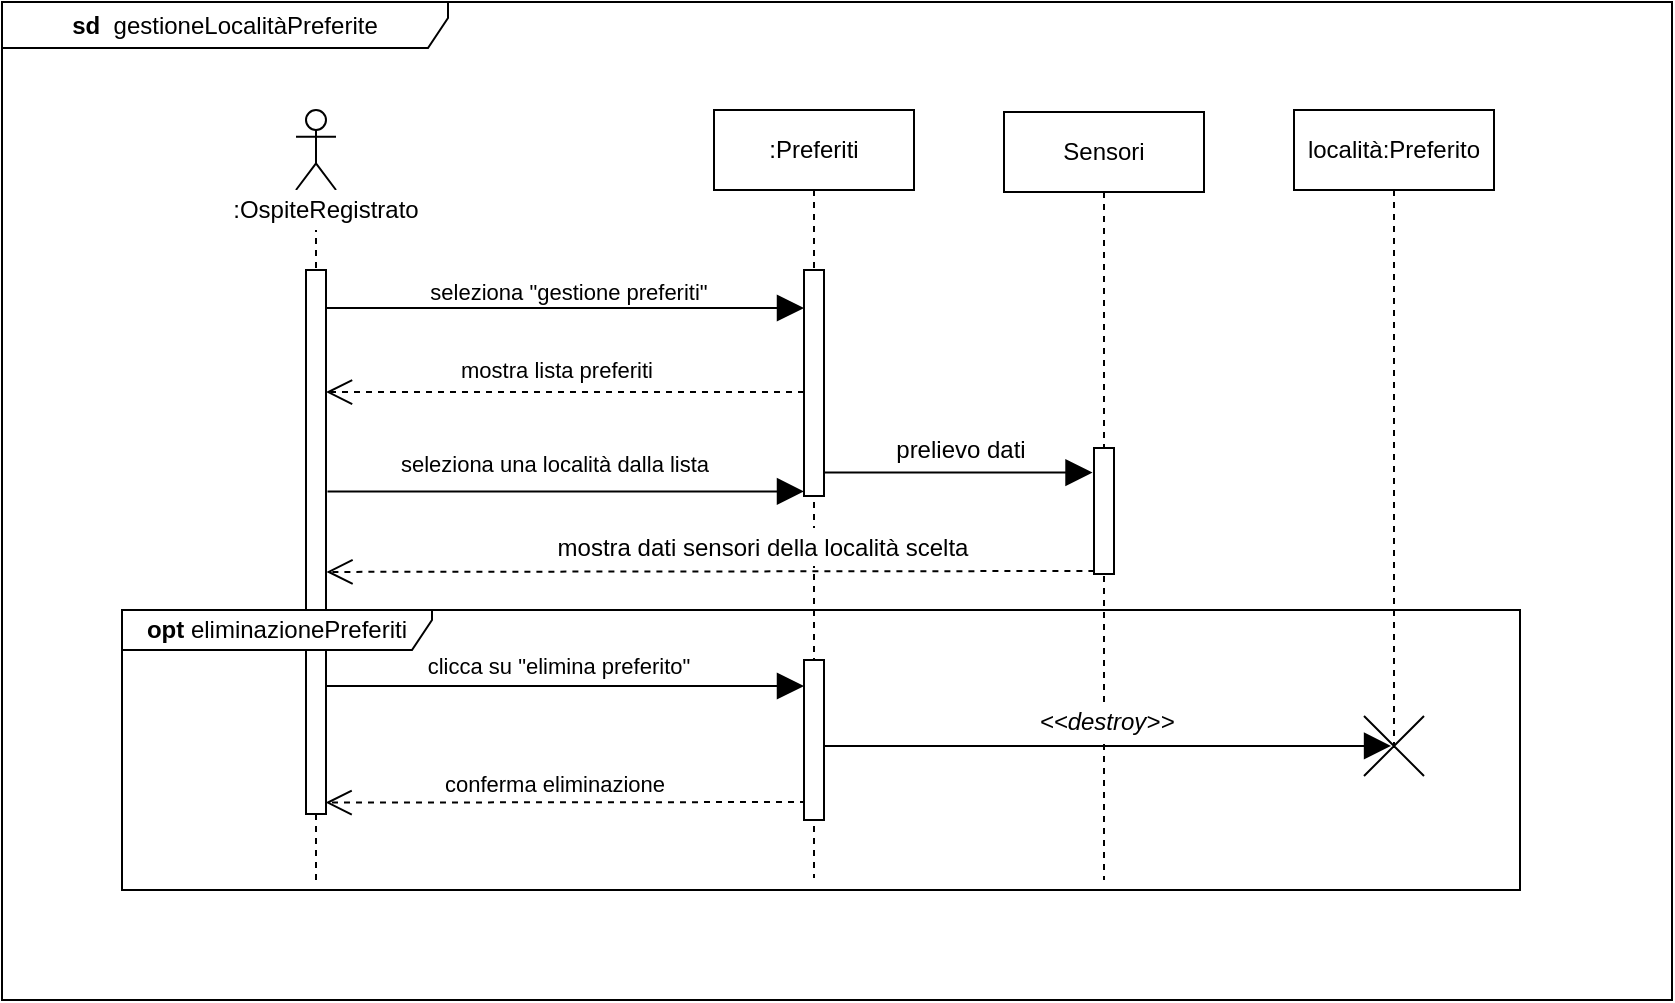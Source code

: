 <mxfile version="13.9.9" type="device"><diagram id="MIO8tU1UEvl1B__BIQpK" name="Page-1"><mxGraphModel dx="1252" dy="2094" grid="1" gridSize="1" guides="1" tooltips="1" connect="1" arrows="1" fold="1" page="0" pageScale="1" pageWidth="827" pageHeight="1169" math="0" shadow="0"><root><mxCell id="0"/><mxCell id="1" parent="0"/><mxCell id="q9aOskRqIZFYu2ceLTKD-2" value="Sensori" style="shape=umlLifeline;perimeter=lifelinePerimeter;whiteSpace=wrap;html=1;container=1;collapsible=0;recursiveResize=0;outlineConnect=0;" parent="1" vertex="1"><mxGeometry x="396" y="-1292" width="100" height="384" as="geometry"/></mxCell><mxCell id="q9aOskRqIZFYu2ceLTKD-4" value="" style="html=1;points=[];perimeter=orthogonalPerimeter;" parent="q9aOskRqIZFYu2ceLTKD-2" vertex="1"><mxGeometry x="45" y="168" width="10" height="63" as="geometry"/></mxCell><mxCell id="Sz6Ojr8n0gIIrq_v7E52-6" value="" style="endArrow=open;dashed=1;endFill=0;endSize=11;html=1;entryX=0.978;entryY=0.979;entryDx=0;entryDy=0;entryPerimeter=0;" parent="1" target="biBlbflUzNOPunbcJSMS-5" edge="1"><mxGeometry width="160" relative="1" as="geometry"><mxPoint x="297" y="-947" as="sourcePoint"/><mxPoint x="60" y="-947" as="targetPoint"/><Array as="points"/></mxGeometry></mxCell><mxCell id="ORToput19fKV2EuOsulp-1" value="&lt;b&gt;sd&amp;nbsp; &lt;/b&gt;gestioneLocalitàPreferite" style="shape=umlFrame;whiteSpace=wrap;html=1;width=223;height=23;" parent="1" vertex="1"><mxGeometry x="-105" y="-1347" width="835" height="499" as="geometry"/></mxCell><mxCell id="Sz6Ojr8n0gIIrq_v7E52-9" value="" style="endArrow=block;html=1;endFill=1;endSize=11;entryX=0.451;entryY=0.498;entryDx=0;entryDy=0;entryPerimeter=0;" parent="1" source="biBlbflUzNOPunbcJSMS-2" target="q9aOskRqIZFYu2ceLTKD-3" edge="1"><mxGeometry width="50" height="50" relative="1" as="geometry"><mxPoint x="307" y="-977" as="sourcePoint"/><mxPoint x="503" y="-977" as="targetPoint"/></mxGeometry></mxCell><mxCell id="Sz6Ojr8n0gIIrq_v7E52-4" value="" style="endArrow=block;html=1;endFill=1;endSize=11;" parent="1" edge="1"><mxGeometry width="50" height="50" relative="1" as="geometry"><mxPoint x="56" y="-1005" as="sourcePoint"/><mxPoint x="296" y="-1005" as="targetPoint"/></mxGeometry></mxCell><mxCell id="biBlbflUzNOPunbcJSMS-14" value="" style="endArrow=open;dashed=1;endFill=0;endSize=11;html=1;exitX=0;exitY=0.54;exitDx=0;exitDy=0;exitPerimeter=0;" parent="1" source="biBlbflUzNOPunbcJSMS-8" target="biBlbflUzNOPunbcJSMS-5" edge="1"><mxGeometry width="160" relative="1" as="geometry"><mxPoint x="292.6" y="-1145.46" as="sourcePoint"/><mxPoint x="55.68" y="-1144.92" as="targetPoint"/><Array as="points"/></mxGeometry></mxCell><mxCell id="biBlbflUzNOPunbcJSMS-2" value=":Preferiti" style="shape=umlLifeline;perimeter=lifelinePerimeter;whiteSpace=wrap;html=1;container=1;collapsible=0;recursiveResize=0;outlineConnect=0;" parent="1" vertex="1"><mxGeometry x="251" y="-1293" width="100" height="384" as="geometry"/></mxCell><mxCell id="biBlbflUzNOPunbcJSMS-8" value="" style="html=1;points=[];perimeter=orthogonalPerimeter;" parent="biBlbflUzNOPunbcJSMS-2" vertex="1"><mxGeometry x="45" y="80" width="10" height="113" as="geometry"/></mxCell><mxCell id="q9aOskRqIZFYu2ceLTKD-13" value="" style="html=1;points=[];perimeter=orthogonalPerimeter;" parent="biBlbflUzNOPunbcJSMS-2" vertex="1"><mxGeometry x="45" y="275" width="10" height="80" as="geometry"/></mxCell><mxCell id="biBlbflUzNOPunbcJSMS-3" value="" style="shape=umlLifeline;participant=umlActor;perimeter=lifelinePerimeter;whiteSpace=wrap;html=1;container=1;collapsible=0;recursiveResize=0;verticalAlign=top;spacingTop=36;outlineConnect=0;" parent="1" vertex="1"><mxGeometry x="42" y="-1293" width="20" height="385" as="geometry"/></mxCell><mxCell id="biBlbflUzNOPunbcJSMS-5" value="" style="html=1;points=[];perimeter=orthogonalPerimeter;" parent="biBlbflUzNOPunbcJSMS-3" vertex="1"><mxGeometry x="5" y="80" width="10" height="272" as="geometry"/></mxCell><mxCell id="biBlbflUzNOPunbcJSMS-16" value="&lt;span style=&quot;line-height: 107%&quot;&gt;&lt;font style=&quot;font-size: 11px&quot;&gt;mostra lista preferiti&lt;/font&gt;&lt;/span&gt;" style="text;html=1;align=center;verticalAlign=middle;resizable=0;points=[];autosize=1;" parent="1" vertex="1"><mxGeometry x="117" y="-1173" width="110" height="20" as="geometry"/></mxCell><mxCell id="TRykJOhFTjoU_KH9r5qd-1" value=":OspiteRegistrato" style="text;html=1;strokeColor=none;align=center;verticalAlign=middle;whiteSpace=wrap;rounded=0;fillColor=#ffffff;" parent="1" vertex="1"><mxGeometry x="-8" y="-1253" width="130" height="20" as="geometry"/></mxCell><mxCell id="Sz6Ojr8n0gIIrq_v7E52-1" value="&lt;b&gt;opt &lt;/b&gt;eliminazionePreferiti" style="shape=umlFrame;whiteSpace=wrap;html=1;width=155;height=20;" parent="1" vertex="1"><mxGeometry x="-45" y="-1043" width="699" height="140" as="geometry"/></mxCell><mxCell id="Sz6Ojr8n0gIIrq_v7E52-2" value="" style="endArrow=block;html=1;endFill=1;endSize=11;exitX=1.074;exitY=0.407;exitDx=0;exitDy=0;exitPerimeter=0;" parent="1" source="biBlbflUzNOPunbcJSMS-5" target="biBlbflUzNOPunbcJSMS-8" edge="1"><mxGeometry width="50" height="50" relative="1" as="geometry"><mxPoint x="54.79" y="-1101.2" as="sourcePoint"/><mxPoint x="294" y="-1101" as="targetPoint"/></mxGeometry></mxCell><mxCell id="Sz6Ojr8n0gIIrq_v7E52-3" value="&lt;font style=&quot;font-size: 11px&quot;&gt;seleziona una località dalla lista&lt;/font&gt;" style="text;html=1;align=center;verticalAlign=middle;resizable=0;points=[];autosize=1;" parent="1" vertex="1"><mxGeometry x="85.5" y="-1126" width="170" height="20" as="geometry"/></mxCell><mxCell id="Sz6Ojr8n0gIIrq_v7E52-5" value="&lt;font style=&quot;font-size: 11px&quot;&gt;clicca su &quot;elimina preferito&quot;&lt;/font&gt;" style="text;html=1;align=center;verticalAlign=middle;resizable=0;points=[];autosize=1;" parent="1" vertex="1"><mxGeometry x="97.92" y="-1025" width="150" height="20" as="geometry"/></mxCell><mxCell id="Sz6Ojr8n0gIIrq_v7E52-8" value="località:Preferito" style="shape=umlLifeline;perimeter=lifelinePerimeter;whiteSpace=wrap;html=1;container=1;collapsible=0;recursiveResize=0;outlineConnect=0;" parent="1" vertex="1"><mxGeometry x="541" y="-1293" width="100" height="321" as="geometry"/></mxCell><mxCell id="Sz6Ojr8n0gIIrq_v7E52-11" value="&lt;i&gt;&amp;lt;&amp;lt;destroy&amp;gt;&amp;gt;&lt;/i&gt;" style="text;html=1;align=center;verticalAlign=middle;resizable=0;points=[];autosize=1;fillColor=#ffffff;" parent="1" vertex="1"><mxGeometry x="408" y="-997" width="78" height="19" as="geometry"/></mxCell><mxCell id="Sz6Ojr8n0gIIrq_v7E52-12" value="&lt;font style=&quot;font-size: 11px&quot;&gt;conferma eliminazione&lt;/font&gt;" style="text;html=1;align=center;verticalAlign=middle;resizable=0;points=[];autosize=1;fontSize=11;" parent="1" vertex="1"><mxGeometry x="110" y="-965" width="121" height="18" as="geometry"/></mxCell><mxCell id="q9aOskRqIZFYu2ceLTKD-1" value="" style="endArrow=open;dashed=1;endFill=0;endSize=11;html=1;exitX=0.02;exitY=0.976;exitDx=0;exitDy=0;exitPerimeter=0;entryX=1.023;entryY=0.555;entryDx=0;entryDy=0;entryPerimeter=0;" parent="1" source="q9aOskRqIZFYu2ceLTKD-4" target="biBlbflUzNOPunbcJSMS-5" edge="1"><mxGeometry width="160" relative="1" as="geometry"><mxPoint x="296.12" y="-1088.56" as="sourcePoint"/><mxPoint x="59" y="-1062" as="targetPoint"/><Array as="points"/></mxGeometry></mxCell><mxCell id="q9aOskRqIZFYu2ceLTKD-9" value="" style="endArrow=block;html=1;endFill=1;endSize=11;exitX=0.978;exitY=0.896;exitDx=0;exitDy=0;exitPerimeter=0;" parent="1" source="biBlbflUzNOPunbcJSMS-8" edge="1"><mxGeometry width="50" height="50" relative="1" as="geometry"><mxPoint x="306" y="-1113" as="sourcePoint"/><mxPoint x="440.26" y="-1111.74" as="targetPoint"/></mxGeometry></mxCell><mxCell id="q9aOskRqIZFYu2ceLTKD-10" value="prelievo dati" style="text;html=1;align=center;verticalAlign=middle;resizable=0;points=[];autosize=1;" parent="1" vertex="1"><mxGeometry x="336" y="-1133" width="76" height="19" as="geometry"/></mxCell><mxCell id="q9aOskRqIZFYu2ceLTKD-11" value="mostra dati sensori della località scelta" style="text;html=1;align=center;verticalAlign=middle;resizable=0;points=[];autosize=1;fillColor=#ffffff;" parent="1" vertex="1"><mxGeometry x="167" y="-1084" width="216" height="19" as="geometry"/></mxCell><mxCell id="q9aOskRqIZFYu2ceLTKD-3" value="" style="shape=umlDestroy;" parent="1" vertex="1"><mxGeometry x="576" y="-990" width="30" height="30" as="geometry"/></mxCell><mxCell id="RpKn_kDSweKcGPIISeoN-4" value="&lt;font style=&quot;font-size: 11px&quot;&gt;seleziona &quot;gestione preferiti&quot;&lt;/font&gt;" style="text;html=1;strokeColor=none;fillColor=none;align=center;verticalAlign=middle;whiteSpace=wrap;rounded=0;" parent="1" vertex="1"><mxGeometry x="49" y="-1215" width="259" height="25" as="geometry"/></mxCell><mxCell id="m7DOx2cKu2t0TqiDc_MK-1" value="" style="endArrow=block;html=1;endFill=1;endSize=11;exitX=1.019;exitY=0.07;exitDx=0;exitDy=0;exitPerimeter=0;" edge="1" parent="1" source="biBlbflUzNOPunbcJSMS-5"><mxGeometry width="50" height="50" relative="1" as="geometry"><mxPoint x="56" y="-1195" as="sourcePoint"/><mxPoint x="296" y="-1194" as="targetPoint"/></mxGeometry></mxCell></root></mxGraphModel></diagram></mxfile>